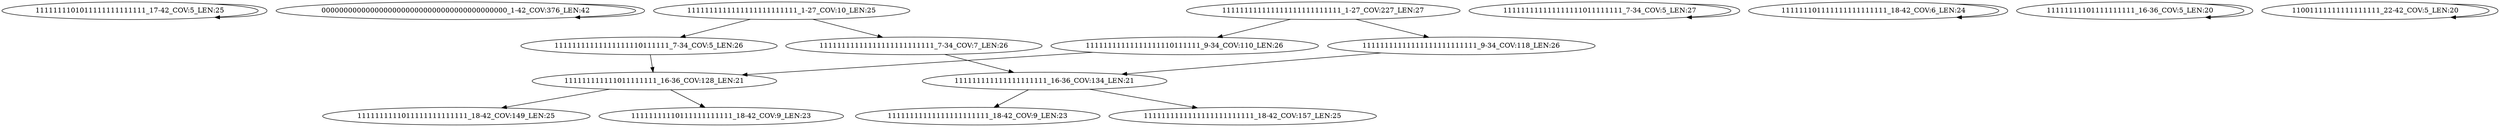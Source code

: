 digraph G {
    "1111111101011111111111111_17-42_COV:5_LEN:25" -> "1111111101011111111111111_17-42_COV:5_LEN:25";
    "000000000000000000000000000000000000000000_1-42_COV:376_LEN:42" -> "000000000000000000000000000000000000000000_1-42_COV:376_LEN:42";
    "11111111111111111110111111_7-34_COV:5_LEN:26" -> "111111111111011111111_16-36_COV:128_LEN:21";
    "111111111111111111111111111_1-27_COV:227_LEN:27" -> "11111111111111111110111111_9-34_COV:110_LEN:26";
    "111111111111111111111111111_1-27_COV:227_LEN:27" -> "11111111111111111111111111_9-34_COV:118_LEN:26";
    "1111111111111111111111111_1-27_COV:10_LEN:25" -> "11111111111111111110111111_7-34_COV:5_LEN:26";
    "1111111111111111111111111_1-27_COV:10_LEN:25" -> "11111111111111111111111111_7-34_COV:7_LEN:26";
    "11111111111111111110111111_9-34_COV:110_LEN:26" -> "111111111111011111111_16-36_COV:128_LEN:21";
    "111111111111011111111_16-36_COV:128_LEN:21" -> "1111111111011111111111111_18-42_COV:149_LEN:25";
    "111111111111011111111_16-36_COV:128_LEN:21" -> "11111111110111111111111_18-42_COV:9_LEN:23";
    "111111111111111111011111111_7-34_COV:5_LEN:27" -> "111111111111111111011111111_7-34_COV:5_LEN:27";
    "11111111111111111111111111_7-34_COV:7_LEN:26" -> "111111111111111111111_16-36_COV:134_LEN:21";
    "111111101111111111111111_18-42_COV:6_LEN:24" -> "111111101111111111111111_18-42_COV:6_LEN:24";
    "11111111101111111111_16-36_COV:5_LEN:20" -> "11111111101111111111_16-36_COV:5_LEN:20";
    "11111111111111111111111111_9-34_COV:118_LEN:26" -> "111111111111111111111_16-36_COV:134_LEN:21";
    "111111111111111111111_16-36_COV:134_LEN:21" -> "11111111111111111111111_18-42_COV:9_LEN:23";
    "111111111111111111111_16-36_COV:134_LEN:21" -> "1111111111111111111111111_18-42_COV:157_LEN:25";
    "11001111111111111111_22-42_COV:5_LEN:20" -> "11001111111111111111_22-42_COV:5_LEN:20";
}
